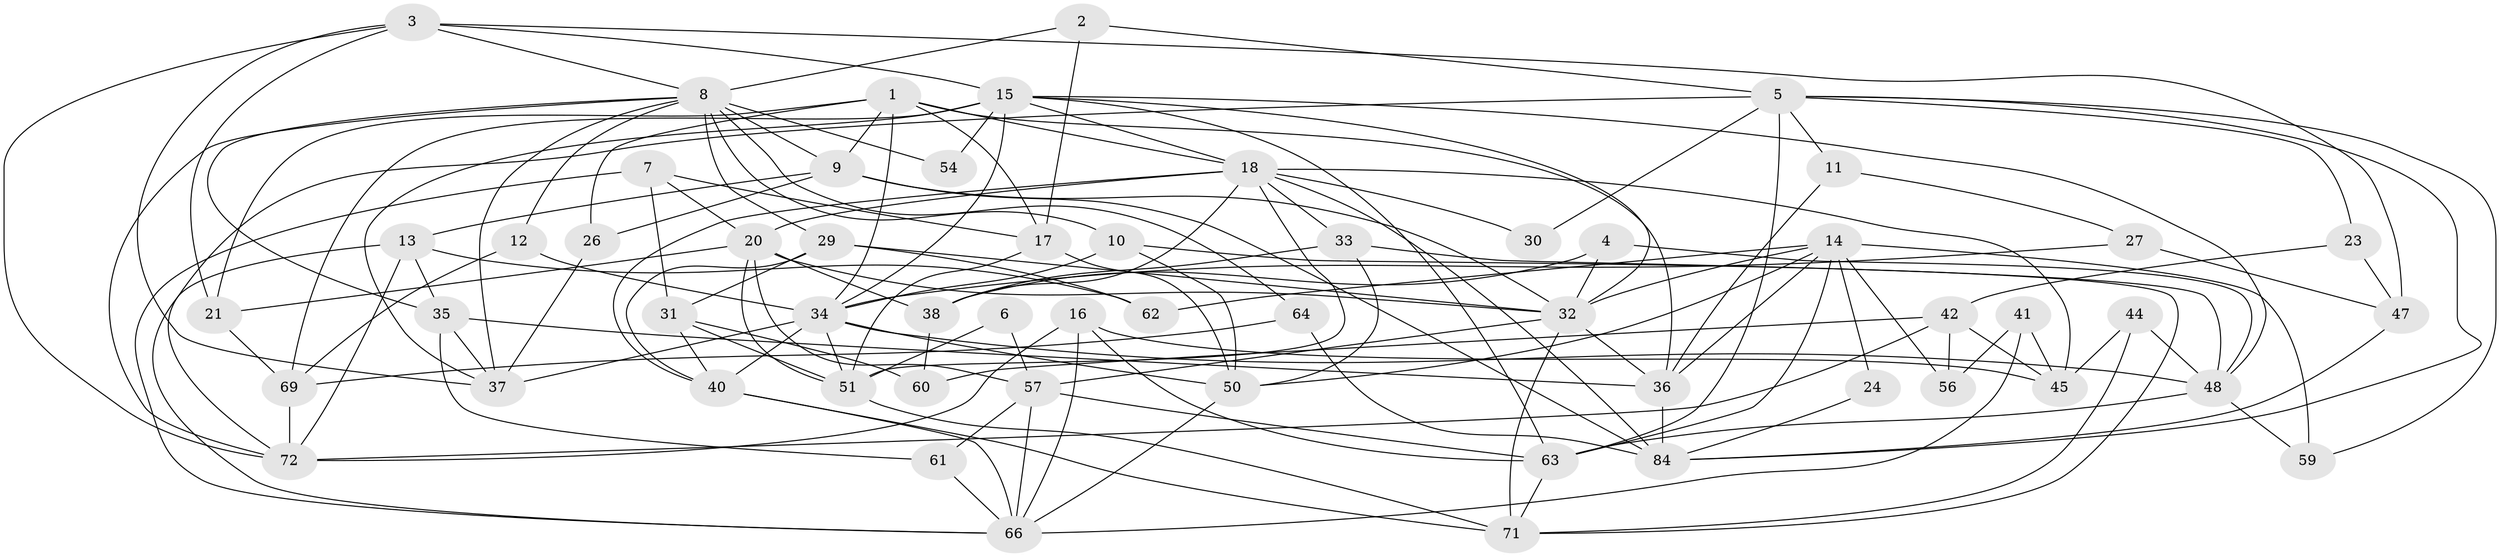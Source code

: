 // Generated by graph-tools (version 1.1) at 2025/52/02/27/25 19:52:06]
// undirected, 57 vertices, 146 edges
graph export_dot {
graph [start="1"]
  node [color=gray90,style=filled];
  1 [super="+52"];
  2;
  3 [super="+81"];
  4;
  5 [super="+28"];
  6;
  7;
  8 [super="+93"];
  9 [super="+78"];
  10;
  11 [super="+25"];
  12;
  13 [super="+55"];
  14 [super="+39"];
  15 [super="+22"];
  16 [super="+43"];
  17 [super="+19"];
  18 [super="+77"];
  20 [super="+70"];
  21;
  23 [super="+76"];
  24;
  26;
  27;
  29 [super="+58"];
  30;
  31 [super="+85"];
  32 [super="+92"];
  33;
  34 [super="+79"];
  35 [super="+88"];
  36 [super="+65"];
  37 [super="+89"];
  38 [super="+73"];
  40 [super="+49"];
  41;
  42 [super="+46"];
  44 [super="+68"];
  45;
  47;
  48 [super="+74"];
  50 [super="+53"];
  51 [super="+83"];
  54;
  56;
  57 [super="+87"];
  59;
  60;
  61 [super="+67"];
  62;
  63 [super="+91"];
  64;
  66 [super="+82"];
  69 [super="+75"];
  71 [super="+86"];
  72 [super="+80"];
  84 [super="+90"];
  1 -- 18;
  1 -- 36;
  1 -- 21;
  1 -- 9;
  1 -- 26;
  1 -- 34;
  1 -- 17;
  2 -- 8;
  2 -- 5;
  2 -- 17;
  3 -- 37;
  3 -- 21;
  3 -- 72;
  3 -- 47;
  3 -- 15;
  3 -- 8;
  4 -- 38;
  4 -- 32;
  4 -- 48;
  5 -- 63 [weight=2];
  5 -- 30;
  5 -- 59;
  5 -- 72;
  5 -- 84;
  5 -- 23;
  5 -- 11;
  6 -- 57;
  6 -- 51;
  7 -- 31;
  7 -- 66;
  7 -- 17;
  7 -- 20;
  8 -- 9;
  8 -- 10;
  8 -- 64;
  8 -- 35;
  8 -- 12;
  8 -- 54;
  8 -- 29;
  8 -- 37;
  8 -- 72;
  9 -- 26;
  9 -- 32;
  9 -- 84;
  9 -- 13;
  10 -- 50;
  10 -- 71;
  10 -- 34;
  11 -- 27;
  11 -- 36;
  12 -- 34;
  12 -- 69;
  13 -- 35;
  13 -- 66;
  13 -- 72;
  13 -- 62;
  14 -- 36;
  14 -- 32;
  14 -- 24;
  14 -- 56;
  14 -- 62;
  14 -- 63;
  14 -- 50;
  14 -- 59;
  15 -- 48;
  15 -- 69;
  15 -- 37;
  15 -- 32;
  15 -- 18;
  15 -- 34;
  15 -- 54;
  15 -- 63;
  16 -- 45;
  16 -- 72;
  16 -- 66;
  16 -- 63;
  17 -- 50;
  17 -- 51;
  18 -- 33;
  18 -- 45;
  18 -- 84;
  18 -- 51;
  18 -- 38;
  18 -- 30;
  18 -- 40;
  18 -- 20;
  20 -- 21;
  20 -- 38;
  20 -- 32;
  20 -- 57;
  20 -- 51;
  21 -- 69;
  23 -- 42;
  23 -- 47;
  24 -- 84;
  26 -- 37;
  27 -- 47;
  27 -- 34;
  29 -- 32;
  29 -- 40;
  29 -- 62;
  29 -- 31;
  31 -- 51;
  31 -- 40;
  31 -- 60;
  32 -- 36;
  32 -- 71;
  32 -- 57;
  33 -- 50;
  33 -- 38;
  33 -- 48;
  34 -- 37;
  34 -- 50;
  34 -- 48;
  34 -- 51;
  34 -- 40;
  35 -- 37;
  35 -- 61;
  35 -- 36;
  36 -- 84;
  38 -- 60;
  40 -- 71;
  40 -- 66;
  41 -- 45;
  41 -- 56;
  41 -- 66;
  42 -- 56;
  42 -- 60 [weight=2];
  42 -- 72;
  42 -- 45;
  44 -- 45;
  44 -- 48;
  44 -- 71;
  47 -- 84;
  48 -- 59;
  48 -- 63;
  50 -- 66;
  51 -- 71;
  57 -- 66 [weight=2];
  57 -- 61;
  57 -- 63;
  61 -- 66 [weight=2];
  63 -- 71;
  64 -- 84;
  64 -- 69;
  69 -- 72;
}
